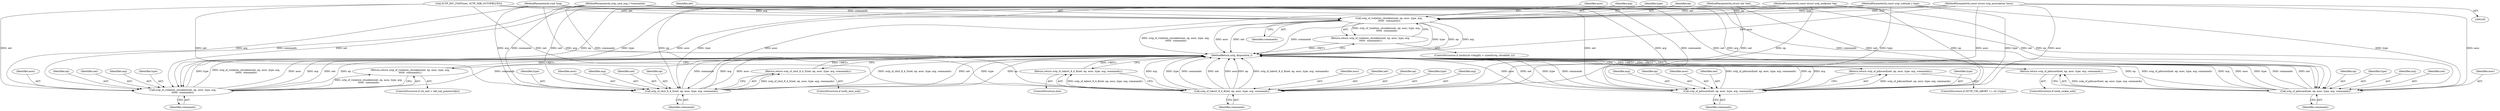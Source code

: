 digraph "0_linux_bf911e985d6bbaa328c20c3e05f4eb03de11fdd6@pointer" {
"1000108" [label="(MethodParameterIn,const struct sctp_association *asoc)"];
"1000155" [label="(Call,sctp_sf_violation_chunklen(net, ep, asoc, type, arg,\n \t\t\t\t\t\t  commands))"];
"1000154" [label="(Return,return sctp_sf_violation_chunklen(net, ep, asoc, type, arg,\n \t\t\t\t\t\t  commands);)"];
"1000178" [label="(Call,sctp_sf_pdiscard(net, ep, asoc, type, arg, commands))"];
"1000177" [label="(Return,return sctp_sf_pdiscard(net, ep, asoc, type, arg, commands);)"];
"1000230" [label="(Call,sctp_sf_violation_chunklen(net, ep, asoc, type, arg,\n\t\t\t\t\t\t  commands))"];
"1000229" [label="(Return,return sctp_sf_violation_chunklen(net, ep, asoc, type, arg,\n\t\t\t\t\t\t  commands);)"];
"1000249" [label="(Call,sctp_sf_shut_8_4_5(net, ep, asoc, type, arg, commands))"];
"1000248" [label="(Return,return sctp_sf_shut_8_4_5(net, ep, asoc, type, arg, commands);)"];
"1000260" [label="(Call,sctp_sf_pdiscard(net, ep, asoc, type, arg, commands))"];
"1000259" [label="(Return,return sctp_sf_pdiscard(net, ep, asoc, type, arg, commands);)"];
"1000269" [label="(Call,sctp_sf_tabort_8_4_8(net, ep, asoc, type, arg, commands))"];
"1000268" [label="(Return,return sctp_sf_tabort_8_4_8(net, ep, asoc, type, arg, commands);)"];
"1000154" [label="(Return,return sctp_sf_violation_chunklen(net, ep, asoc, type, arg,\n \t\t\t\t\t\t  commands);)"];
"1000177" [label="(Return,return sctp_sf_pdiscard(net, ep, asoc, type, arg, commands);)"];
"1000146" [label="(ControlStructure,if (ntohs(ch->length) < sizeof(sctp_chunkhdr_t)))"];
"1000272" [label="(Identifier,asoc)"];
"1000235" [label="(Identifier,arg)"];
"1000248" [label="(Return,return sctp_sf_shut_8_4_5(net, ep, asoc, type, arg, commands);)"];
"1000251" [label="(Identifier,ep)"];
"1000161" [label="(Identifier,commands)"];
"1000181" [label="(Identifier,asoc)"];
"1000259" [label="(Return,return sctp_sf_pdiscard(net, ep, asoc, type, arg, commands);)"];
"1000249" [label="(Call,sctp_sf_shut_8_4_5(net, ep, asoc, type, arg, commands))"];
"1000111" [label="(MethodParameterIn,sctp_cmd_seq_t *commands)"];
"1000266" [label="(Identifier,commands)"];
"1000261" [label="(Identifier,net)"];
"1000246" [label="(ControlStructure,if (ootb_shut_ack))"];
"1000155" [label="(Call,sctp_sf_violation_chunklen(net, ep, asoc, type, arg,\n \t\t\t\t\t\t  commands))"];
"1000107" [label="(MethodParameterIn,const struct sctp_endpoint *ep)"];
"1000233" [label="(Identifier,asoc)"];
"1000263" [label="(Identifier,asoc)"];
"1000276" [label="(MethodReturn,sctp_disposition_t)"];
"1000108" [label="(MethodParameterIn,const struct sctp_association *asoc)"];
"1000179" [label="(Identifier,net)"];
"1000171" [label="(ControlStructure,if (SCTP_CID_ABORT == ch->type))"];
"1000230" [label="(Call,sctp_sf_violation_chunklen(net, ep, asoc, type, arg,\n\t\t\t\t\t\t  commands))"];
"1000262" [label="(Identifier,ep)"];
"1000158" [label="(Identifier,asoc)"];
"1000229" [label="(Return,return sctp_sf_violation_chunklen(net, ep, asoc, type, arg,\n\t\t\t\t\t\t  commands);)"];
"1000270" [label="(Identifier,net)"];
"1000271" [label="(Identifier,ep)"];
"1000232" [label="(Identifier,ep)"];
"1000160" [label="(Identifier,arg)"];
"1000182" [label="(Identifier,type)"];
"1000254" [label="(Identifier,arg)"];
"1000183" [label="(Identifier,arg)"];
"1000267" [label="(ControlStructure,else)"];
"1000253" [label="(Identifier,type)"];
"1000264" [label="(Identifier,type)"];
"1000106" [label="(MethodParameterIn,struct net *net)"];
"1000184" [label="(Identifier,commands)"];
"1000257" [label="(ControlStructure,if (ootb_cookie_ack))"];
"1000273" [label="(Identifier,type)"];
"1000255" [label="(Identifier,commands)"];
"1000224" [label="(ControlStructure,if (ch_end > skb_tail_pointer(skb)))"];
"1000275" [label="(Identifier,commands)"];
"1000159" [label="(Identifier,type)"];
"1000236" [label="(Identifier,commands)"];
"1000231" [label="(Identifier,net)"];
"1000269" [label="(Call,sctp_sf_tabort_8_4_8(net, ep, asoc, type, arg, commands))"];
"1000274" [label="(Identifier,arg)"];
"1000157" [label="(Identifier,ep)"];
"1000109" [label="(MethodParameterIn,const sctp_subtype_t type)"];
"1000252" [label="(Identifier,asoc)"];
"1000178" [label="(Call,sctp_sf_pdiscard(net, ep, asoc, type, arg, commands))"];
"1000250" [label="(Identifier,net)"];
"1000180" [label="(Identifier,ep)"];
"1000260" [label="(Call,sctp_sf_pdiscard(net, ep, asoc, type, arg, commands))"];
"1000134" [label="(Call,SCTP_INC_STATS(net, SCTP_MIB_OUTOFBLUES))"];
"1000234" [label="(Identifier,type)"];
"1000156" [label="(Identifier,net)"];
"1000265" [label="(Identifier,arg)"];
"1000268" [label="(Return,return sctp_sf_tabort_8_4_8(net, ep, asoc, type, arg, commands);)"];
"1000110" [label="(MethodParameterIn,void *arg)"];
"1000108" -> "1000105"  [label="AST: "];
"1000108" -> "1000276"  [label="DDG: asoc"];
"1000108" -> "1000155"  [label="DDG: asoc"];
"1000108" -> "1000178"  [label="DDG: asoc"];
"1000108" -> "1000230"  [label="DDG: asoc"];
"1000108" -> "1000249"  [label="DDG: asoc"];
"1000108" -> "1000260"  [label="DDG: asoc"];
"1000108" -> "1000269"  [label="DDG: asoc"];
"1000155" -> "1000154"  [label="AST: "];
"1000155" -> "1000161"  [label="CFG: "];
"1000156" -> "1000155"  [label="AST: "];
"1000157" -> "1000155"  [label="AST: "];
"1000158" -> "1000155"  [label="AST: "];
"1000159" -> "1000155"  [label="AST: "];
"1000160" -> "1000155"  [label="AST: "];
"1000161" -> "1000155"  [label="AST: "];
"1000154" -> "1000155"  [label="CFG: "];
"1000155" -> "1000276"  [label="DDG: type"];
"1000155" -> "1000276"  [label="DDG: ep"];
"1000155" -> "1000276"  [label="DDG: arg"];
"1000155" -> "1000276"  [label="DDG: sctp_sf_violation_chunklen(net, ep, asoc, type, arg,\n \t\t\t\t\t\t  commands)"];
"1000155" -> "1000276"  [label="DDG: asoc"];
"1000155" -> "1000276"  [label="DDG: net"];
"1000155" -> "1000276"  [label="DDG: commands"];
"1000155" -> "1000154"  [label="DDG: sctp_sf_violation_chunklen(net, ep, asoc, type, arg,\n \t\t\t\t\t\t  commands)"];
"1000134" -> "1000155"  [label="DDG: net"];
"1000106" -> "1000155"  [label="DDG: net"];
"1000107" -> "1000155"  [label="DDG: ep"];
"1000109" -> "1000155"  [label="DDG: type"];
"1000110" -> "1000155"  [label="DDG: arg"];
"1000111" -> "1000155"  [label="DDG: commands"];
"1000154" -> "1000146"  [label="AST: "];
"1000276" -> "1000154"  [label="CFG: "];
"1000154" -> "1000276"  [label="DDG: <RET>"];
"1000178" -> "1000177"  [label="AST: "];
"1000178" -> "1000184"  [label="CFG: "];
"1000179" -> "1000178"  [label="AST: "];
"1000180" -> "1000178"  [label="AST: "];
"1000181" -> "1000178"  [label="AST: "];
"1000182" -> "1000178"  [label="AST: "];
"1000183" -> "1000178"  [label="AST: "];
"1000184" -> "1000178"  [label="AST: "];
"1000177" -> "1000178"  [label="CFG: "];
"1000178" -> "1000276"  [label="DDG: asoc"];
"1000178" -> "1000276"  [label="DDG: type"];
"1000178" -> "1000276"  [label="DDG: sctp_sf_pdiscard(net, ep, asoc, type, arg, commands)"];
"1000178" -> "1000276"  [label="DDG: net"];
"1000178" -> "1000276"  [label="DDG: commands"];
"1000178" -> "1000276"  [label="DDG: ep"];
"1000178" -> "1000276"  [label="DDG: arg"];
"1000178" -> "1000177"  [label="DDG: sctp_sf_pdiscard(net, ep, asoc, type, arg, commands)"];
"1000134" -> "1000178"  [label="DDG: net"];
"1000106" -> "1000178"  [label="DDG: net"];
"1000107" -> "1000178"  [label="DDG: ep"];
"1000109" -> "1000178"  [label="DDG: type"];
"1000110" -> "1000178"  [label="DDG: arg"];
"1000111" -> "1000178"  [label="DDG: commands"];
"1000177" -> "1000171"  [label="AST: "];
"1000276" -> "1000177"  [label="CFG: "];
"1000177" -> "1000276"  [label="DDG: <RET>"];
"1000230" -> "1000229"  [label="AST: "];
"1000230" -> "1000236"  [label="CFG: "];
"1000231" -> "1000230"  [label="AST: "];
"1000232" -> "1000230"  [label="AST: "];
"1000233" -> "1000230"  [label="AST: "];
"1000234" -> "1000230"  [label="AST: "];
"1000235" -> "1000230"  [label="AST: "];
"1000236" -> "1000230"  [label="AST: "];
"1000229" -> "1000230"  [label="CFG: "];
"1000230" -> "1000276"  [label="DDG: commands"];
"1000230" -> "1000276"  [label="DDG: asoc"];
"1000230" -> "1000276"  [label="DDG: arg"];
"1000230" -> "1000276"  [label="DDG: net"];
"1000230" -> "1000276"  [label="DDG: ep"];
"1000230" -> "1000276"  [label="DDG: type"];
"1000230" -> "1000276"  [label="DDG: sctp_sf_violation_chunklen(net, ep, asoc, type, arg,\n\t\t\t\t\t\t  commands)"];
"1000230" -> "1000229"  [label="DDG: sctp_sf_violation_chunklen(net, ep, asoc, type, arg,\n\t\t\t\t\t\t  commands)"];
"1000134" -> "1000230"  [label="DDG: net"];
"1000106" -> "1000230"  [label="DDG: net"];
"1000107" -> "1000230"  [label="DDG: ep"];
"1000109" -> "1000230"  [label="DDG: type"];
"1000110" -> "1000230"  [label="DDG: arg"];
"1000111" -> "1000230"  [label="DDG: commands"];
"1000229" -> "1000224"  [label="AST: "];
"1000276" -> "1000229"  [label="CFG: "];
"1000229" -> "1000276"  [label="DDG: <RET>"];
"1000249" -> "1000248"  [label="AST: "];
"1000249" -> "1000255"  [label="CFG: "];
"1000250" -> "1000249"  [label="AST: "];
"1000251" -> "1000249"  [label="AST: "];
"1000252" -> "1000249"  [label="AST: "];
"1000253" -> "1000249"  [label="AST: "];
"1000254" -> "1000249"  [label="AST: "];
"1000255" -> "1000249"  [label="AST: "];
"1000248" -> "1000249"  [label="CFG: "];
"1000249" -> "1000276"  [label="DDG: ep"];
"1000249" -> "1000276"  [label="DDG: type"];
"1000249" -> "1000276"  [label="DDG: commands"];
"1000249" -> "1000276"  [label="DDG: arg"];
"1000249" -> "1000276"  [label="DDG: asoc"];
"1000249" -> "1000276"  [label="DDG: net"];
"1000249" -> "1000276"  [label="DDG: sctp_sf_shut_8_4_5(net, ep, asoc, type, arg, commands)"];
"1000249" -> "1000248"  [label="DDG: sctp_sf_shut_8_4_5(net, ep, asoc, type, arg, commands)"];
"1000134" -> "1000249"  [label="DDG: net"];
"1000106" -> "1000249"  [label="DDG: net"];
"1000107" -> "1000249"  [label="DDG: ep"];
"1000109" -> "1000249"  [label="DDG: type"];
"1000110" -> "1000249"  [label="DDG: arg"];
"1000111" -> "1000249"  [label="DDG: commands"];
"1000248" -> "1000246"  [label="AST: "];
"1000276" -> "1000248"  [label="CFG: "];
"1000248" -> "1000276"  [label="DDG: <RET>"];
"1000260" -> "1000259"  [label="AST: "];
"1000260" -> "1000266"  [label="CFG: "];
"1000261" -> "1000260"  [label="AST: "];
"1000262" -> "1000260"  [label="AST: "];
"1000263" -> "1000260"  [label="AST: "];
"1000264" -> "1000260"  [label="AST: "];
"1000265" -> "1000260"  [label="AST: "];
"1000266" -> "1000260"  [label="AST: "];
"1000259" -> "1000260"  [label="CFG: "];
"1000260" -> "1000276"  [label="DDG: ep"];
"1000260" -> "1000276"  [label="DDG: sctp_sf_pdiscard(net, ep, asoc, type, arg, commands)"];
"1000260" -> "1000276"  [label="DDG: arg"];
"1000260" -> "1000276"  [label="DDG: asoc"];
"1000260" -> "1000276"  [label="DDG: type"];
"1000260" -> "1000276"  [label="DDG: commands"];
"1000260" -> "1000276"  [label="DDG: net"];
"1000260" -> "1000259"  [label="DDG: sctp_sf_pdiscard(net, ep, asoc, type, arg, commands)"];
"1000134" -> "1000260"  [label="DDG: net"];
"1000106" -> "1000260"  [label="DDG: net"];
"1000107" -> "1000260"  [label="DDG: ep"];
"1000109" -> "1000260"  [label="DDG: type"];
"1000110" -> "1000260"  [label="DDG: arg"];
"1000111" -> "1000260"  [label="DDG: commands"];
"1000259" -> "1000257"  [label="AST: "];
"1000276" -> "1000259"  [label="CFG: "];
"1000259" -> "1000276"  [label="DDG: <RET>"];
"1000269" -> "1000268"  [label="AST: "];
"1000269" -> "1000275"  [label="CFG: "];
"1000270" -> "1000269"  [label="AST: "];
"1000271" -> "1000269"  [label="AST: "];
"1000272" -> "1000269"  [label="AST: "];
"1000273" -> "1000269"  [label="AST: "];
"1000274" -> "1000269"  [label="AST: "];
"1000275" -> "1000269"  [label="AST: "];
"1000268" -> "1000269"  [label="CFG: "];
"1000269" -> "1000276"  [label="DDG: commands"];
"1000269" -> "1000276"  [label="DDG: sctp_sf_tabort_8_4_8(net, ep, asoc, type, arg, commands)"];
"1000269" -> "1000276"  [label="DDG: arg"];
"1000269" -> "1000276"  [label="DDG: type"];
"1000269" -> "1000276"  [label="DDG: net"];
"1000269" -> "1000276"  [label="DDG: asoc"];
"1000269" -> "1000276"  [label="DDG: ep"];
"1000269" -> "1000268"  [label="DDG: sctp_sf_tabort_8_4_8(net, ep, asoc, type, arg, commands)"];
"1000134" -> "1000269"  [label="DDG: net"];
"1000106" -> "1000269"  [label="DDG: net"];
"1000107" -> "1000269"  [label="DDG: ep"];
"1000109" -> "1000269"  [label="DDG: type"];
"1000110" -> "1000269"  [label="DDG: arg"];
"1000111" -> "1000269"  [label="DDG: commands"];
"1000268" -> "1000267"  [label="AST: "];
"1000276" -> "1000268"  [label="CFG: "];
"1000268" -> "1000276"  [label="DDG: <RET>"];
}
